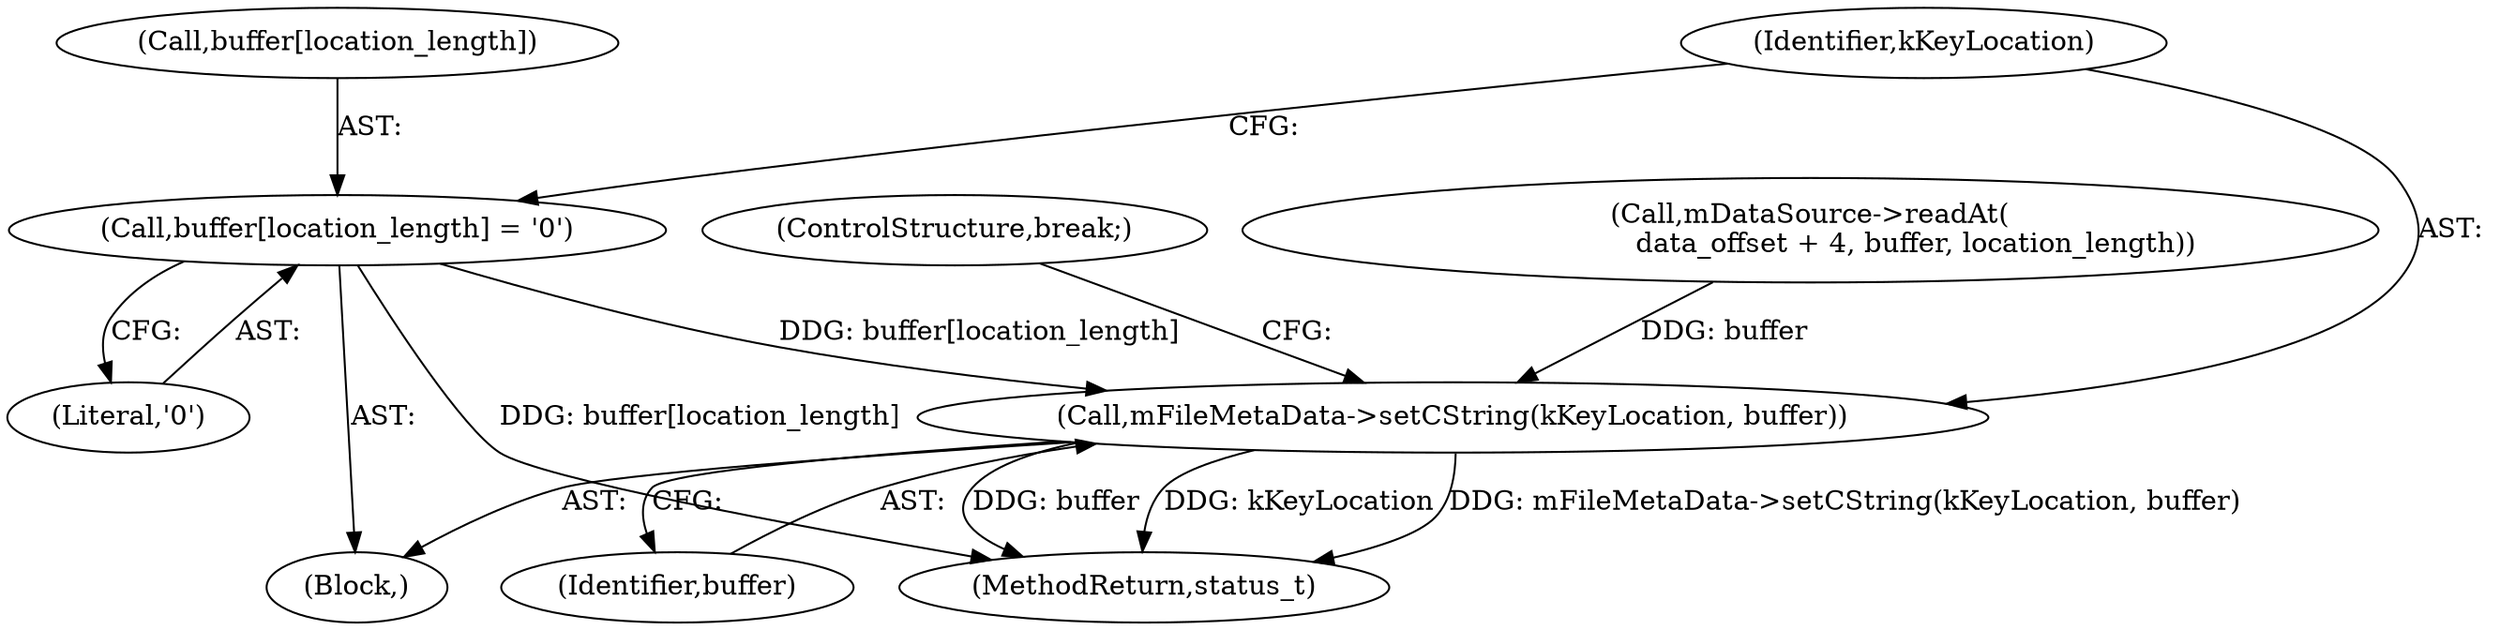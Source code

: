 digraph "0_Android_6fe85f7e15203e48df2cc3e8e1c4bc6ad49dc968@array" {
"1002040" [label="(Call,buffer[location_length] = '\0')"];
"1002045" [label="(Call,mFileMetaData->setCString(kKeyLocation, buffer))"];
"1002030" [label="(Call,mDataSource->readAt(\n                        data_offset + 4, buffer, location_length))"];
"1002046" [label="(Identifier,kKeyLocation)"];
"1002927" [label="(MethodReturn,status_t)"];
"1002048" [label="(ControlStructure,break;)"];
"1002044" [label="(Literal,'\0')"];
"1002041" [label="(Call,buffer[location_length])"];
"1002047" [label="(Identifier,buffer)"];
"1002045" [label="(Call,mFileMetaData->setCString(kKeyLocation, buffer))"];
"1001999" [label="(Block,)"];
"1002040" [label="(Call,buffer[location_length] = '\0')"];
"1002040" -> "1001999"  [label="AST: "];
"1002040" -> "1002044"  [label="CFG: "];
"1002041" -> "1002040"  [label="AST: "];
"1002044" -> "1002040"  [label="AST: "];
"1002046" -> "1002040"  [label="CFG: "];
"1002040" -> "1002927"  [label="DDG: buffer[location_length]"];
"1002040" -> "1002045"  [label="DDG: buffer[location_length]"];
"1002045" -> "1001999"  [label="AST: "];
"1002045" -> "1002047"  [label="CFG: "];
"1002046" -> "1002045"  [label="AST: "];
"1002047" -> "1002045"  [label="AST: "];
"1002048" -> "1002045"  [label="CFG: "];
"1002045" -> "1002927"  [label="DDG: kKeyLocation"];
"1002045" -> "1002927"  [label="DDG: mFileMetaData->setCString(kKeyLocation, buffer)"];
"1002045" -> "1002927"  [label="DDG: buffer"];
"1002030" -> "1002045"  [label="DDG: buffer"];
}
